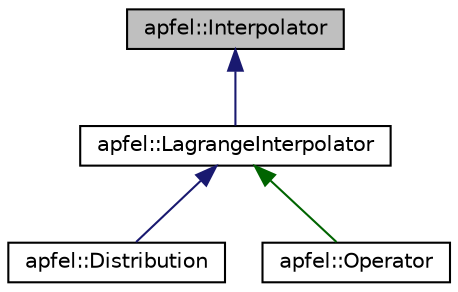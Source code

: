 digraph "apfel::Interpolator"
{
  edge [fontname="Helvetica",fontsize="10",labelfontname="Helvetica",labelfontsize="10"];
  node [fontname="Helvetica",fontsize="10",shape=record];
  Node0 [label="apfel::Interpolator",height=0.2,width=0.4,color="black", fillcolor="grey75", style="filled", fontcolor="black"];
  Node0 -> Node1 [dir="back",color="midnightblue",fontsize="10",style="solid",fontname="Helvetica"];
  Node1 [label="apfel::LagrangeInterpolator",height=0.2,width=0.4,color="black", fillcolor="white", style="filled",URL="$a00287.html",tooltip="The LagrangeInterpolator class. "];
  Node1 -> Node2 [dir="back",color="midnightblue",fontsize="10",style="solid",fontname="Helvetica"];
  Node2 [label="apfel::Distribution",height=0.2,width=0.4,color="black", fillcolor="white", style="filled",URL="$a00247.html",tooltip="The Distribution class for PDFs. "];
  Node1 -> Node3 [dir="back",color="darkgreen",fontsize="10",style="solid",fontname="Helvetica"];
  Node3 [label="apfel::Operator",height=0.2,width=0.4,color="black", fillcolor="white", style="filled",URL="$a00479.html",tooltip="The Operator class. "];
}

